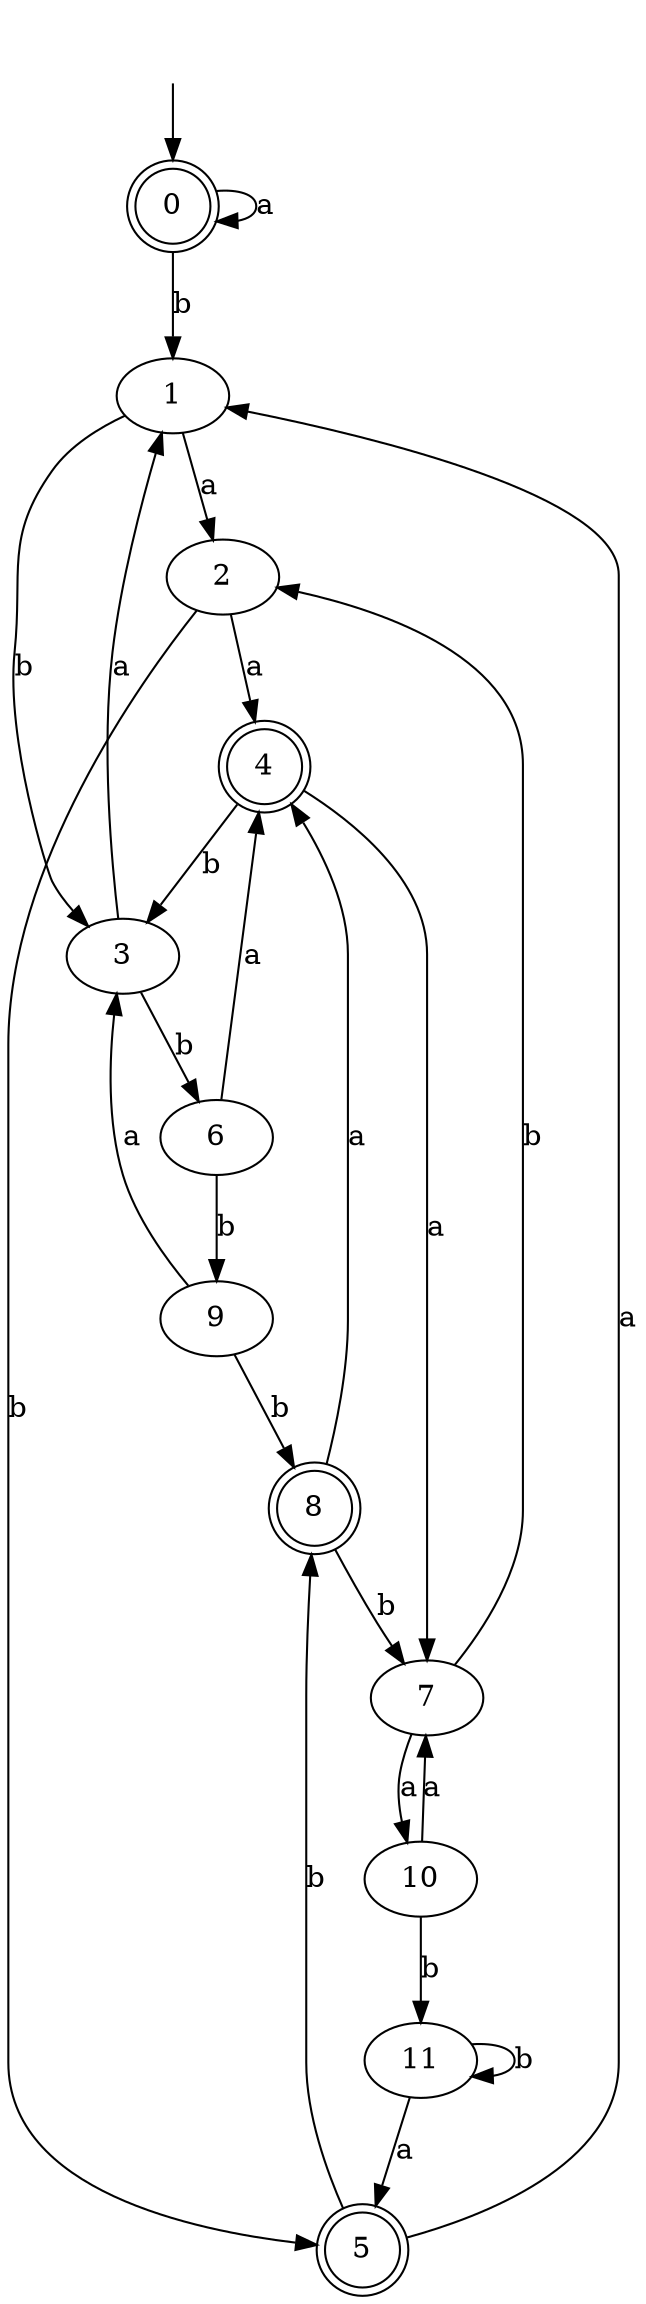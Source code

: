 digraph RandomDFA {
  __start0 [label="", shape=none];
  __start0 -> 0 [label=""];
  0 [shape=circle] [shape=doublecircle]
  0 -> 0 [label="a"]
  0 -> 1 [label="b"]
  1
  1 -> 2 [label="a"]
  1 -> 3 [label="b"]
  2
  2 -> 4 [label="a"]
  2 -> 5 [label="b"]
  3
  3 -> 1 [label="a"]
  3 -> 6 [label="b"]
  4 [shape=doublecircle]
  4 -> 7 [label="a"]
  4 -> 3 [label="b"]
  5 [shape=doublecircle]
  5 -> 1 [label="a"]
  5 -> 8 [label="b"]
  6
  6 -> 4 [label="a"]
  6 -> 9 [label="b"]
  7
  7 -> 10 [label="a"]
  7 -> 2 [label="b"]
  8 [shape=doublecircle]
  8 -> 4 [label="a"]
  8 -> 7 [label="b"]
  9
  9 -> 3 [label="a"]
  9 -> 8 [label="b"]
  10
  10 -> 7 [label="a"]
  10 -> 11 [label="b"]
  11
  11 -> 5 [label="a"]
  11 -> 11 [label="b"]
}
